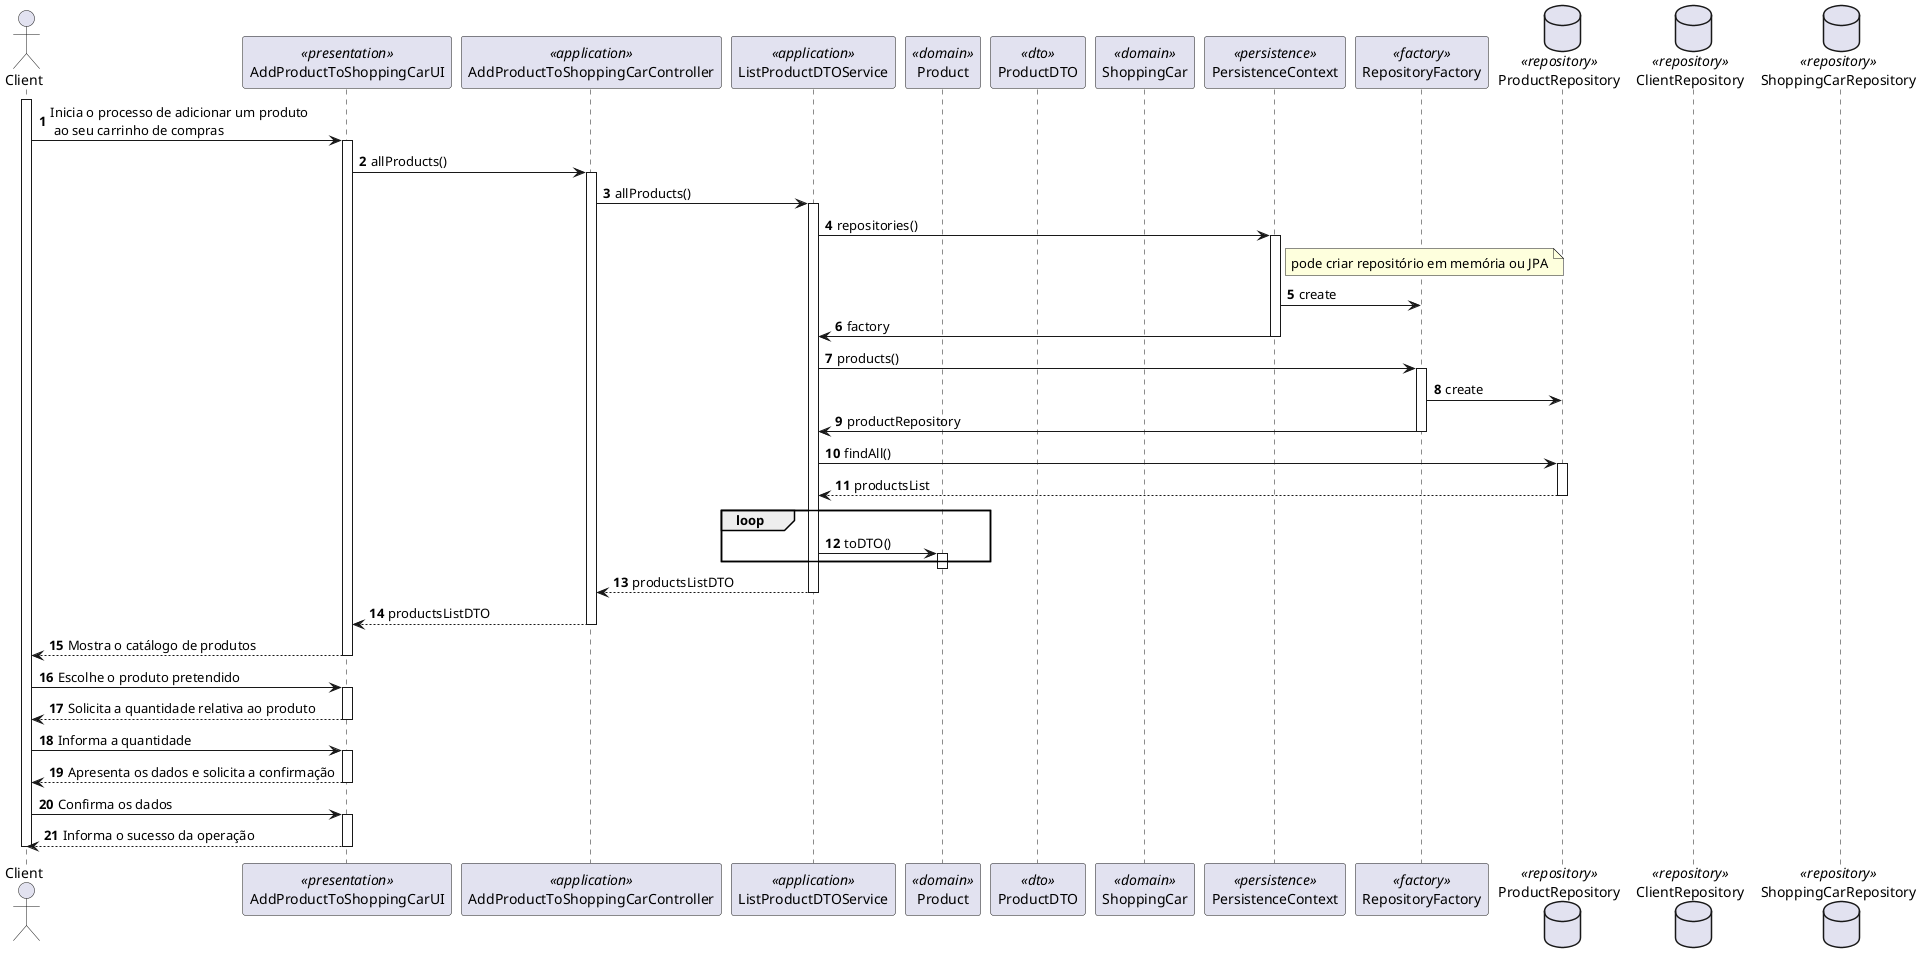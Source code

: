 @startuml

autonumber
actor "Client" as C
participant AddProductToShoppingCarUI as UI <<presentation>>
participant AddProductToShoppingCarController as Controller <<application>>
participant ListProductDTOService as Service <<application>>
participant "Product" as Domain <<domain>>
participant "ProductDTO" as DTO <<dto>>
participant "ShoppingCar" as domain <<domain>>
participant PersistenceContext as Persistence <<persistence>>
participant RepositoryFactory as Factory <<factory>>
database ProductRepository as repository <<repository>>
database ClientRepository as rep <<repository>>
database ShoppingCarRepository as r <<repository>>

activate C
C -> UI : Inicia o processo de adicionar um produto \n ao seu carrinho de compras
activate UI
UI -> Controller: allProducts()
activate Controller
Controller -> Service: allProducts()
activate Service
Service -> Persistence: repositories()
activate Persistence
note right of Persistence: pode criar repositório em memória ou JPA
Persistence -> Factory: create
Persistence -> Service: factory
deactivate Persistence
Service -> Factory: products()
activate Factory
Factory -> repository: create
Factory -> Service: productRepository
deactivate Factory
Service->repository:findAll()
activate repository
repository --> Service: productsList
deactivate repository
loop
Service -> Domain: toDTO()
activate Domain
end
deactivate Domain
Service --> Controller: productsListDTO
deactivate Service
Controller --> UI: productsListDTO
deactivate Controller
UI --> C : Mostra o catálogo de produtos
deactivate UI
C -> UI : Escolhe o produto pretendido
activate UI
UI --> C : Solicita a quantidade relativa ao produto
deactivate UI
C -> UI : Informa a quantidade
activate UI
UI --> C : Apresenta os dados e solicita a confirmação
deactivate UI
C -> UI : Confirma os dados
activate UI

UI --> C : Informa o sucesso da operação
deactivate UI
deactivate C



@enduml